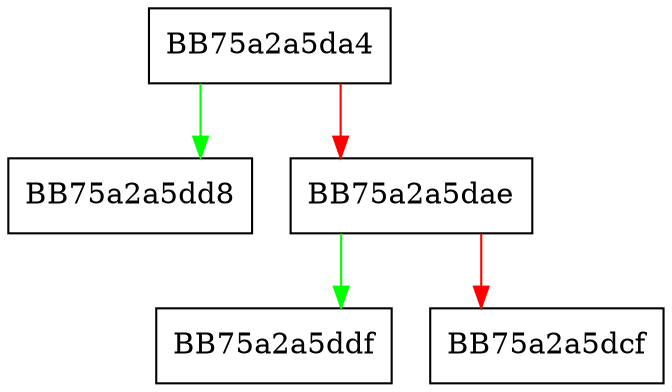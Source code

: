 digraph walLockShared {
  node [shape="box"];
  graph [splines=ortho];
  BB75a2a5da4 -> BB75a2a5dd8 [color="green"];
  BB75a2a5da4 -> BB75a2a5dae [color="red"];
  BB75a2a5dae -> BB75a2a5ddf [color="green"];
  BB75a2a5dae -> BB75a2a5dcf [color="red"];
}